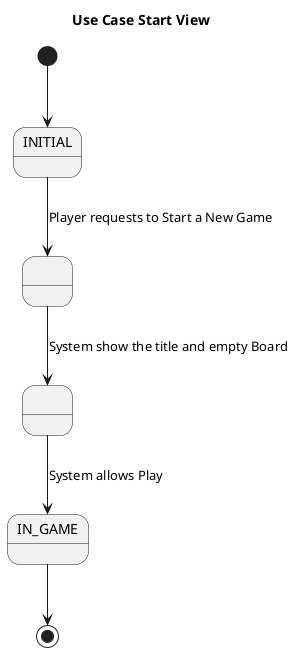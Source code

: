 @startuml UseCaseStartView
title Use Case Start View

state INITIAL
state IN_GAME
state A as " "
state B as " "

[*] --> INITIAL
INITIAL --> A : Player requests to Start a New Game
A --> B : System show the title and empty Board
B --> IN_GAME : System allows Play
IN_GAME --> [*]
@enduml